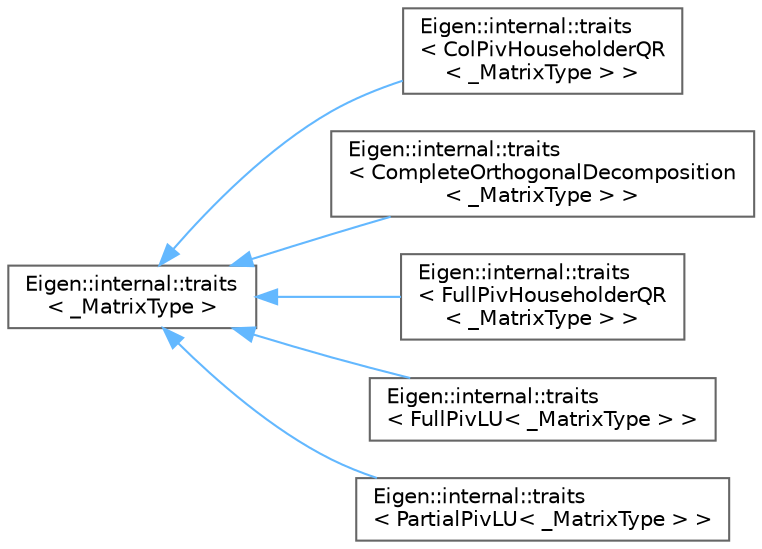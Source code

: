 digraph "类继承关系图"
{
 // LATEX_PDF_SIZE
  bgcolor="transparent";
  edge [fontname=Helvetica,fontsize=10,labelfontname=Helvetica,labelfontsize=10];
  node [fontname=Helvetica,fontsize=10,shape=box,height=0.2,width=0.4];
  rankdir="LR";
  Node0 [id="Node000000",label="Eigen::internal::traits\l\< _MatrixType \>",height=0.2,width=0.4,color="grey40", fillcolor="white", style="filled",URL="$struct_eigen_1_1internal_1_1traits.html",tooltip=" "];
  Node0 -> Node1 [id="edge4377_Node000000_Node000001",dir="back",color="steelblue1",style="solid",tooltip=" "];
  Node1 [id="Node000001",label="Eigen::internal::traits\l\< ColPivHouseholderQR\l\< _MatrixType \> \>",height=0.2,width=0.4,color="grey40", fillcolor="white", style="filled",URL="$struct_eigen_1_1internal_1_1traits_3_01_col_piv_householder_q_r_3_01___matrix_type_01_4_01_4.html",tooltip=" "];
  Node0 -> Node2 [id="edge4378_Node000000_Node000002",dir="back",color="steelblue1",style="solid",tooltip=" "];
  Node2 [id="Node000002",label="Eigen::internal::traits\l\< CompleteOrthogonalDecomposition\l\< _MatrixType \> \>",height=0.2,width=0.4,color="grey40", fillcolor="white", style="filled",URL="$struct_eigen_1_1internal_1_1traits_3_01_complete_orthogonal_decomposition_3_01___matrix_type_01_4_01_4.html",tooltip=" "];
  Node0 -> Node3 [id="edge4379_Node000000_Node000003",dir="back",color="steelblue1",style="solid",tooltip=" "];
  Node3 [id="Node000003",label="Eigen::internal::traits\l\< FullPivHouseholderQR\l\< _MatrixType \> \>",height=0.2,width=0.4,color="grey40", fillcolor="white", style="filled",URL="$struct_eigen_1_1internal_1_1traits_3_01_full_piv_householder_q_r_3_01___matrix_type_01_4_01_4.html",tooltip=" "];
  Node0 -> Node4 [id="edge4380_Node000000_Node000004",dir="back",color="steelblue1",style="solid",tooltip=" "];
  Node4 [id="Node000004",label="Eigen::internal::traits\l\< FullPivLU\< _MatrixType \> \>",height=0.2,width=0.4,color="grey40", fillcolor="white", style="filled",URL="$struct_eigen_1_1internal_1_1traits_3_01_full_piv_l_u_3_01___matrix_type_01_4_01_4.html",tooltip=" "];
  Node0 -> Node5 [id="edge4381_Node000000_Node000005",dir="back",color="steelblue1",style="solid",tooltip=" "];
  Node5 [id="Node000005",label="Eigen::internal::traits\l\< PartialPivLU\< _MatrixType \> \>",height=0.2,width=0.4,color="grey40", fillcolor="white", style="filled",URL="$struct_eigen_1_1internal_1_1traits_3_01_partial_piv_l_u_3_01___matrix_type_01_4_01_4.html",tooltip=" "];
}
